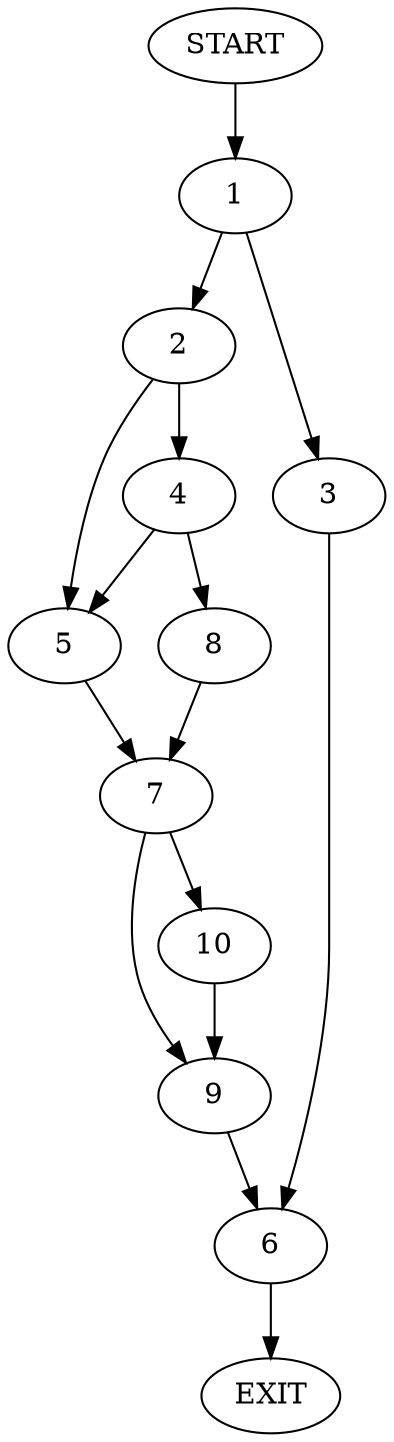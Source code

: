 digraph {
0 [label="START"]
11 [label="EXIT"]
0 -> 1
1 -> 2
1 -> 3
2 -> 4
2 -> 5
3 -> 6
5 -> 7
4 -> 8
4 -> 5
8 -> 7
7 -> 9
7 -> 10
10 -> 9
9 -> 6
6 -> 11
}

